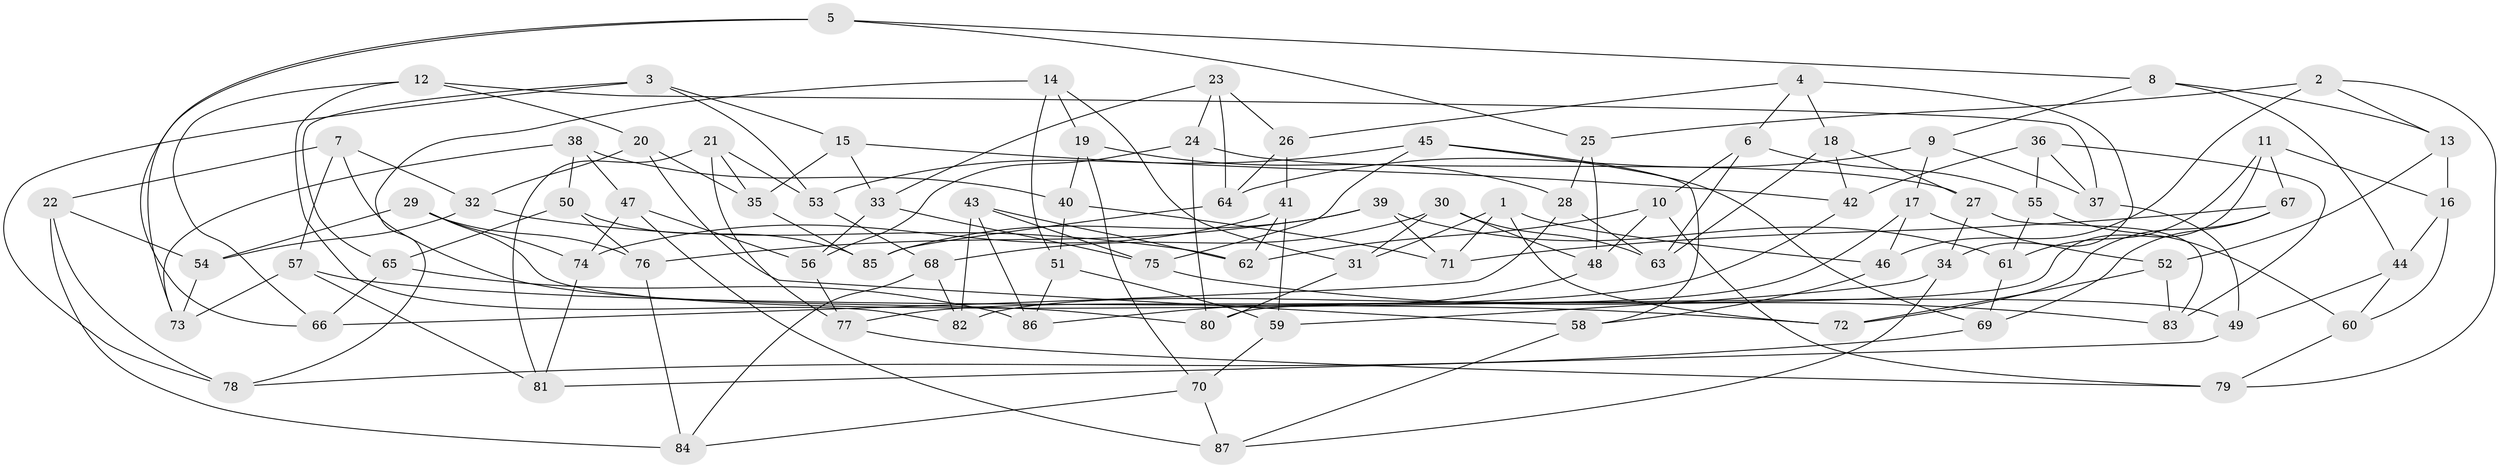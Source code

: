 // Generated by graph-tools (version 1.1) at 2025/27/03/09/25 03:27:01]
// undirected, 87 vertices, 174 edges
graph export_dot {
graph [start="1"]
  node [color=gray90,style=filled];
  1;
  2;
  3;
  4;
  5;
  6;
  7;
  8;
  9;
  10;
  11;
  12;
  13;
  14;
  15;
  16;
  17;
  18;
  19;
  20;
  21;
  22;
  23;
  24;
  25;
  26;
  27;
  28;
  29;
  30;
  31;
  32;
  33;
  34;
  35;
  36;
  37;
  38;
  39;
  40;
  41;
  42;
  43;
  44;
  45;
  46;
  47;
  48;
  49;
  50;
  51;
  52;
  53;
  54;
  55;
  56;
  57;
  58;
  59;
  60;
  61;
  62;
  63;
  64;
  65;
  66;
  67;
  68;
  69;
  70;
  71;
  72;
  73;
  74;
  75;
  76;
  77;
  78;
  79;
  80;
  81;
  82;
  83;
  84;
  85;
  86;
  87;
  1 -- 72;
  1 -- 71;
  1 -- 46;
  1 -- 31;
  2 -- 79;
  2 -- 46;
  2 -- 25;
  2 -- 13;
  3 -- 78;
  3 -- 65;
  3 -- 15;
  3 -- 53;
  4 -- 18;
  4 -- 6;
  4 -- 34;
  4 -- 26;
  5 -- 25;
  5 -- 73;
  5 -- 66;
  5 -- 8;
  6 -- 55;
  6 -- 63;
  6 -- 10;
  7 -- 57;
  7 -- 32;
  7 -- 22;
  7 -- 80;
  8 -- 44;
  8 -- 9;
  8 -- 13;
  9 -- 37;
  9 -- 64;
  9 -- 17;
  10 -- 79;
  10 -- 62;
  10 -- 48;
  11 -- 61;
  11 -- 16;
  11 -- 67;
  11 -- 80;
  12 -- 20;
  12 -- 82;
  12 -- 37;
  12 -- 66;
  13 -- 52;
  13 -- 16;
  14 -- 51;
  14 -- 19;
  14 -- 31;
  14 -- 78;
  15 -- 33;
  15 -- 35;
  15 -- 42;
  16 -- 44;
  16 -- 60;
  17 -- 52;
  17 -- 46;
  17 -- 82;
  18 -- 27;
  18 -- 42;
  18 -- 63;
  19 -- 70;
  19 -- 28;
  19 -- 40;
  20 -- 35;
  20 -- 58;
  20 -- 32;
  21 -- 53;
  21 -- 77;
  21 -- 35;
  21 -- 81;
  22 -- 54;
  22 -- 78;
  22 -- 84;
  23 -- 24;
  23 -- 26;
  23 -- 64;
  23 -- 33;
  24 -- 80;
  24 -- 27;
  24 -- 56;
  25 -- 28;
  25 -- 48;
  26 -- 64;
  26 -- 41;
  27 -- 83;
  27 -- 34;
  28 -- 63;
  28 -- 66;
  29 -- 74;
  29 -- 76;
  29 -- 54;
  29 -- 49;
  30 -- 68;
  30 -- 63;
  30 -- 48;
  30 -- 31;
  31 -- 80;
  32 -- 54;
  32 -- 62;
  33 -- 56;
  33 -- 75;
  34 -- 59;
  34 -- 87;
  35 -- 85;
  36 -- 37;
  36 -- 83;
  36 -- 42;
  36 -- 55;
  37 -- 49;
  38 -- 73;
  38 -- 47;
  38 -- 40;
  38 -- 50;
  39 -- 71;
  39 -- 76;
  39 -- 61;
  39 -- 85;
  40 -- 51;
  40 -- 71;
  41 -- 74;
  41 -- 59;
  41 -- 62;
  42 -- 77;
  43 -- 62;
  43 -- 75;
  43 -- 86;
  43 -- 82;
  44 -- 49;
  44 -- 60;
  45 -- 69;
  45 -- 75;
  45 -- 53;
  45 -- 58;
  46 -- 58;
  47 -- 56;
  47 -- 74;
  47 -- 87;
  48 -- 86;
  49 -- 81;
  50 -- 85;
  50 -- 65;
  50 -- 76;
  51 -- 59;
  51 -- 86;
  52 -- 72;
  52 -- 83;
  53 -- 68;
  54 -- 73;
  55 -- 61;
  55 -- 60;
  56 -- 77;
  57 -- 81;
  57 -- 72;
  57 -- 73;
  58 -- 87;
  59 -- 70;
  60 -- 79;
  61 -- 69;
  64 -- 85;
  65 -- 66;
  65 -- 86;
  67 -- 72;
  67 -- 71;
  67 -- 69;
  68 -- 82;
  68 -- 84;
  69 -- 78;
  70 -- 87;
  70 -- 84;
  74 -- 81;
  75 -- 83;
  76 -- 84;
  77 -- 79;
}
